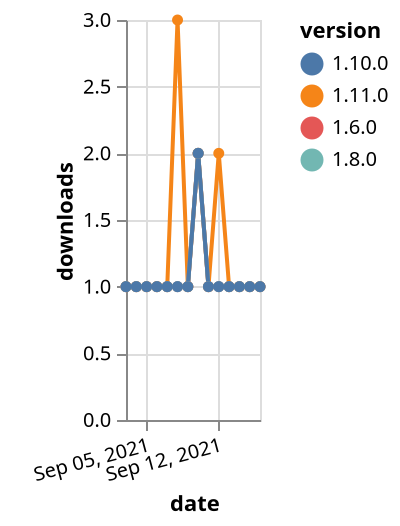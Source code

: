 {"$schema": "https://vega.github.io/schema/vega-lite/v5.json", "description": "A simple bar chart with embedded data.", "data": {"values": [{"date": "2021-09-03", "total": 175, "delta": 1, "version": "1.11.0"}, {"date": "2021-09-04", "total": 176, "delta": 1, "version": "1.11.0"}, {"date": "2021-09-05", "total": 177, "delta": 1, "version": "1.11.0"}, {"date": "2021-09-06", "total": 178, "delta": 1, "version": "1.11.0"}, {"date": "2021-09-07", "total": 179, "delta": 1, "version": "1.11.0"}, {"date": "2021-09-08", "total": 182, "delta": 3, "version": "1.11.0"}, {"date": "2021-09-09", "total": 183, "delta": 1, "version": "1.11.0"}, {"date": "2021-09-10", "total": 185, "delta": 2, "version": "1.11.0"}, {"date": "2021-09-11", "total": 186, "delta": 1, "version": "1.11.0"}, {"date": "2021-09-12", "total": 188, "delta": 2, "version": "1.11.0"}, {"date": "2021-09-13", "total": 189, "delta": 1, "version": "1.11.0"}, {"date": "2021-09-14", "total": 190, "delta": 1, "version": "1.11.0"}, {"date": "2021-09-15", "total": 191, "delta": 1, "version": "1.11.0"}, {"date": "2021-09-16", "total": 192, "delta": 1, "version": "1.11.0"}, {"date": "2021-09-03", "total": 236, "delta": 1, "version": "1.6.0"}, {"date": "2021-09-04", "total": 237, "delta": 1, "version": "1.6.0"}, {"date": "2021-09-05", "total": 238, "delta": 1, "version": "1.6.0"}, {"date": "2021-09-06", "total": 239, "delta": 1, "version": "1.6.0"}, {"date": "2021-09-07", "total": 240, "delta": 1, "version": "1.6.0"}, {"date": "2021-09-08", "total": 241, "delta": 1, "version": "1.6.0"}, {"date": "2021-09-09", "total": 242, "delta": 1, "version": "1.6.0"}, {"date": "2021-09-10", "total": 244, "delta": 2, "version": "1.6.0"}, {"date": "2021-09-11", "total": 245, "delta": 1, "version": "1.6.0"}, {"date": "2021-09-12", "total": 246, "delta": 1, "version": "1.6.0"}, {"date": "2021-09-13", "total": 247, "delta": 1, "version": "1.6.0"}, {"date": "2021-09-14", "total": 248, "delta": 1, "version": "1.6.0"}, {"date": "2021-09-15", "total": 249, "delta": 1, "version": "1.6.0"}, {"date": "2021-09-16", "total": 250, "delta": 1, "version": "1.6.0"}, {"date": "2021-09-03", "total": 193, "delta": 1, "version": "1.8.0"}, {"date": "2021-09-04", "total": 194, "delta": 1, "version": "1.8.0"}, {"date": "2021-09-05", "total": 195, "delta": 1, "version": "1.8.0"}, {"date": "2021-09-06", "total": 196, "delta": 1, "version": "1.8.0"}, {"date": "2021-09-07", "total": 197, "delta": 1, "version": "1.8.0"}, {"date": "2021-09-08", "total": 198, "delta": 1, "version": "1.8.0"}, {"date": "2021-09-09", "total": 199, "delta": 1, "version": "1.8.0"}, {"date": "2021-09-10", "total": 201, "delta": 2, "version": "1.8.0"}, {"date": "2021-09-11", "total": 202, "delta": 1, "version": "1.8.0"}, {"date": "2021-09-12", "total": 203, "delta": 1, "version": "1.8.0"}, {"date": "2021-09-13", "total": 204, "delta": 1, "version": "1.8.0"}, {"date": "2021-09-14", "total": 205, "delta": 1, "version": "1.8.0"}, {"date": "2021-09-15", "total": 206, "delta": 1, "version": "1.8.0"}, {"date": "2021-09-16", "total": 207, "delta": 1, "version": "1.8.0"}, {"date": "2021-09-03", "total": 228, "delta": 1, "version": "1.10.0"}, {"date": "2021-09-04", "total": 229, "delta": 1, "version": "1.10.0"}, {"date": "2021-09-05", "total": 230, "delta": 1, "version": "1.10.0"}, {"date": "2021-09-06", "total": 231, "delta": 1, "version": "1.10.0"}, {"date": "2021-09-07", "total": 232, "delta": 1, "version": "1.10.0"}, {"date": "2021-09-08", "total": 233, "delta": 1, "version": "1.10.0"}, {"date": "2021-09-09", "total": 234, "delta": 1, "version": "1.10.0"}, {"date": "2021-09-10", "total": 236, "delta": 2, "version": "1.10.0"}, {"date": "2021-09-11", "total": 237, "delta": 1, "version": "1.10.0"}, {"date": "2021-09-12", "total": 238, "delta": 1, "version": "1.10.0"}, {"date": "2021-09-13", "total": 239, "delta": 1, "version": "1.10.0"}, {"date": "2021-09-14", "total": 240, "delta": 1, "version": "1.10.0"}, {"date": "2021-09-15", "total": 241, "delta": 1, "version": "1.10.0"}, {"date": "2021-09-16", "total": 242, "delta": 1, "version": "1.10.0"}]}, "width": "container", "mark": {"type": "line", "point": {"filled": true}}, "encoding": {"x": {"field": "date", "type": "temporal", "timeUnit": "yearmonthdate", "title": "date", "axis": {"labelAngle": -15}}, "y": {"field": "delta", "type": "quantitative", "title": "downloads"}, "color": {"field": "version", "type": "nominal"}, "tooltip": {"field": "delta"}}}